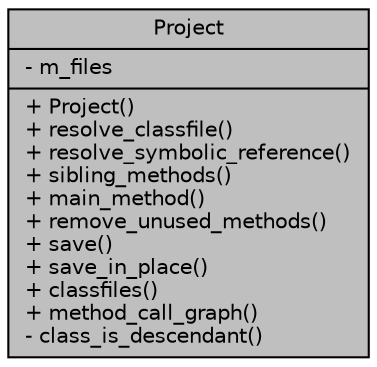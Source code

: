 digraph "Project"
{
  bgcolor="transparent";
  edge [fontname="Helvetica",fontsize="10",labelfontname="Helvetica",labelfontsize="10"];
  node [fontname="Helvetica",fontsize="10",shape=record];
  Node1 [label="{Project\n|- m_files\l|+ Project()\l+ resolve_classfile()\l+ resolve_symbolic_reference()\l+ sibling_methods()\l+ main_method()\l+ remove_unused_methods()\l+ save()\l+ save_in_place()\l+ classfiles()\l+ method_call_graph()\l- class_is_descendant()\l}",height=0.2,width=0.4,color="black", fillcolor="grey75", style="filled", fontcolor="black"];
}
